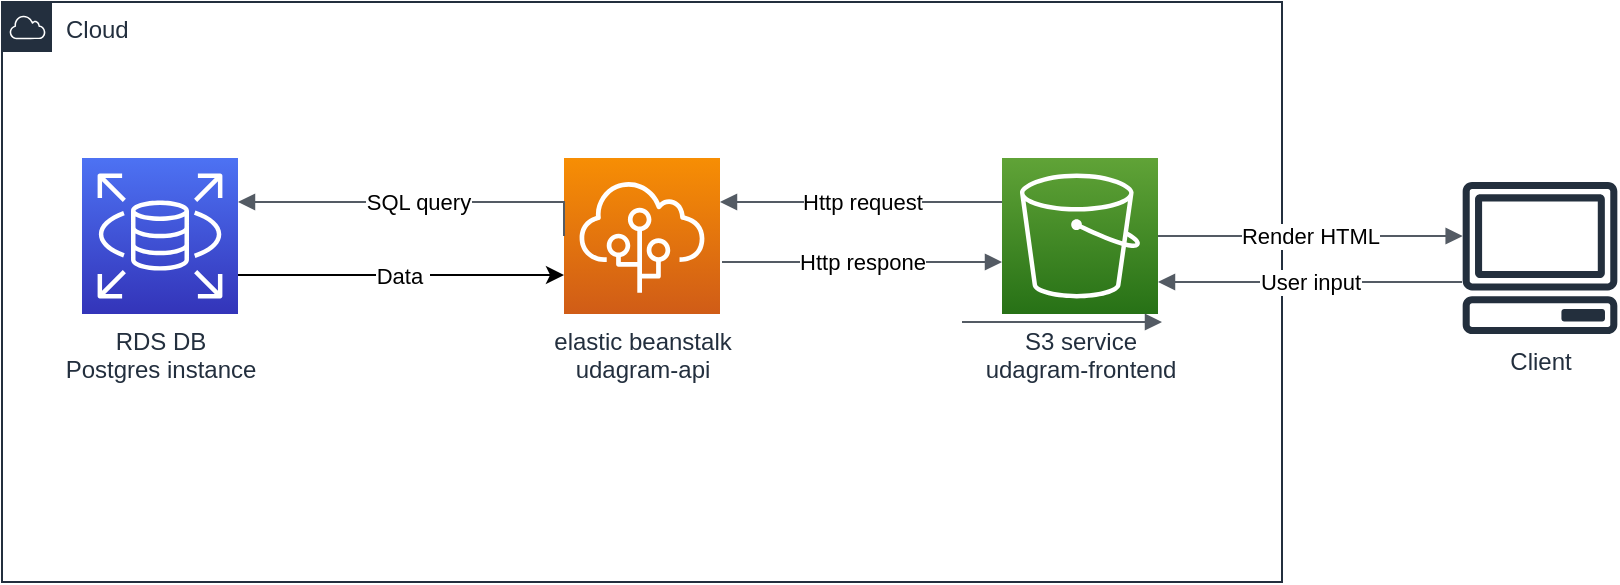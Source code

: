 <mxfile version="20.2.3" type="device"><diagram id="dZgL6LZQju5ceCXr5-mR" name="Page-1"><mxGraphModel dx="1278" dy="579" grid="1" gridSize="10" guides="1" tooltips="1" connect="1" arrows="1" fold="1" page="1" pageScale="1" pageWidth="850" pageHeight="1100" math="0" shadow="0"><root><mxCell id="0"/><mxCell id="1" parent="0"/><mxCell id="vR9hTP_zLpQlZ1kTsmFv-1" value="Client" style="sketch=0;outlineConnect=0;fontColor=#232F3E;gradientColor=none;fillColor=#232F3D;strokeColor=none;dashed=0;verticalLabelPosition=bottom;verticalAlign=top;align=center;html=1;fontSize=12;fontStyle=0;aspect=fixed;pointerEvents=1;shape=mxgraph.aws4.client;" vertex="1" parent="1"><mxGeometry x="740" y="230" width="78" height="76" as="geometry"/></mxCell><mxCell id="vR9hTP_zLpQlZ1kTsmFv-5" value="Cloud&lt;br&gt;" style="points=[[0,0],[0.25,0],[0.5,0],[0.75,0],[1,0],[1,0.25],[1,0.5],[1,0.75],[1,1],[0.75,1],[0.5,1],[0.25,1],[0,1],[0,0.75],[0,0.5],[0,0.25]];outlineConnect=0;gradientColor=none;html=1;whiteSpace=wrap;fontSize=12;fontStyle=0;container=1;pointerEvents=0;collapsible=0;recursiveResize=0;shape=mxgraph.aws4.group;grIcon=mxgraph.aws4.group_aws_cloud;strokeColor=#232F3E;fillColor=none;verticalAlign=top;align=left;spacingLeft=30;fontColor=#232F3E;dashed=0;" vertex="1" parent="1"><mxGeometry x="10" y="140" width="640" height="290" as="geometry"/></mxCell><mxCell id="vR9hTP_zLpQlZ1kTsmFv-4" value="S3 service&lt;br&gt;udagram-frontend" style="sketch=0;points=[[0,0,0],[0.25,0,0],[0.5,0,0],[0.75,0,0],[1,0,0],[0,1,0],[0.25,1,0],[0.5,1,0],[0.75,1,0],[1,1,0],[0,0.25,0],[0,0.5,0],[0,0.75,0],[1,0.25,0],[1,0.5,0],[1,0.75,0]];outlineConnect=0;fontColor=#232F3E;gradientColor=#60A337;gradientDirection=north;fillColor=#277116;strokeColor=#ffffff;dashed=0;verticalLabelPosition=bottom;verticalAlign=top;align=center;html=1;fontSize=12;fontStyle=0;aspect=fixed;shape=mxgraph.aws4.resourceIcon;resIcon=mxgraph.aws4.s3;" vertex="1" parent="vR9hTP_zLpQlZ1kTsmFv-5"><mxGeometry x="500" y="78" width="78" height="78" as="geometry"/></mxCell><mxCell id="vR9hTP_zLpQlZ1kTsmFv-2" value="elastic beanstalk&lt;br&gt;udagram-api" style="sketch=0;points=[[0,0,0],[0.25,0,0],[0.5,0,0],[0.75,0,0],[1,0,0],[0,1,0],[0.25,1,0],[0.5,1,0],[0.75,1,0],[1,1,0],[0,0.25,0],[0,0.5,0],[0,0.75,0],[1,0.25,0],[1,0.5,0],[1,0.75,0]];outlineConnect=0;fontColor=#232F3E;gradientColor=#F78E04;gradientDirection=north;fillColor=#D05C17;strokeColor=#ffffff;dashed=0;verticalLabelPosition=bottom;verticalAlign=top;align=center;html=1;fontSize=12;fontStyle=0;aspect=fixed;shape=mxgraph.aws4.resourceIcon;resIcon=mxgraph.aws4.elastic_beanstalk;" vertex="1" parent="vR9hTP_zLpQlZ1kTsmFv-5"><mxGeometry x="281" y="78" width="78" height="78" as="geometry"/></mxCell><mxCell id="vR9hTP_zLpQlZ1kTsmFv-12" value="Data&amp;nbsp;" style="edgeStyle=orthogonalEdgeStyle;rounded=0;orthogonalLoop=1;jettySize=auto;html=1;exitX=1;exitY=0.75;exitDx=0;exitDy=0;exitPerimeter=0;entryX=0;entryY=0.75;entryDx=0;entryDy=0;entryPerimeter=0;" edge="1" parent="vR9hTP_zLpQlZ1kTsmFv-5" source="vR9hTP_zLpQlZ1kTsmFv-3" target="vR9hTP_zLpQlZ1kTsmFv-2"><mxGeometry relative="1" as="geometry"/></mxCell><mxCell id="vR9hTP_zLpQlZ1kTsmFv-3" value="RDS DB&lt;br&gt;Postgres instance" style="sketch=0;points=[[0,0,0],[0.25,0,0],[0.5,0,0],[0.75,0,0],[1,0,0],[0,1,0],[0.25,1,0],[0.5,1,0],[0.75,1,0],[1,1,0],[0,0.25,0],[0,0.5,0],[0,0.75,0],[1,0.25,0],[1,0.5,0],[1,0.75,0]];outlineConnect=0;fontColor=#232F3E;gradientColor=#4D72F3;gradientDirection=north;fillColor=#3334B9;strokeColor=#ffffff;dashed=0;verticalLabelPosition=bottom;verticalAlign=top;align=center;html=1;fontSize=12;fontStyle=0;aspect=fixed;shape=mxgraph.aws4.resourceIcon;resIcon=mxgraph.aws4.rds;" vertex="1" parent="vR9hTP_zLpQlZ1kTsmFv-5"><mxGeometry x="40" y="78" width="78" height="78" as="geometry"/></mxCell><mxCell id="vR9hTP_zLpQlZ1kTsmFv-6" value="SQL query" style="edgeStyle=orthogonalEdgeStyle;html=1;endArrow=none;elbow=vertical;startArrow=block;startFill=1;strokeColor=#545B64;rounded=0;entryX=0;entryY=0.5;entryDx=0;entryDy=0;entryPerimeter=0;" edge="1" parent="vR9hTP_zLpQlZ1kTsmFv-5" source="vR9hTP_zLpQlZ1kTsmFv-3" target="vR9hTP_zLpQlZ1kTsmFv-2"><mxGeometry width="100" relative="1" as="geometry"><mxPoint x="160" y="100" as="sourcePoint"/><mxPoint x="260" y="100" as="targetPoint"/><Array as="points"><mxPoint x="281" y="100"/></Array></mxGeometry></mxCell><mxCell id="vR9hTP_zLpQlZ1kTsmFv-8" value="User input" style="edgeStyle=orthogonalEdgeStyle;html=1;endArrow=none;elbow=vertical;startArrow=block;startFill=1;strokeColor=#545B64;rounded=0;" edge="1" parent="vR9hTP_zLpQlZ1kTsmFv-5" source="vR9hTP_zLpQlZ1kTsmFv-4"><mxGeometry width="100" relative="1" as="geometry"><mxPoint x="630" y="140" as="sourcePoint"/><mxPoint x="730" y="140" as="targetPoint"/><Array as="points"><mxPoint x="620" y="140"/><mxPoint x="620" y="140"/></Array></mxGeometry></mxCell><mxCell id="vR9hTP_zLpQlZ1kTsmFv-9" value="Http request" style="edgeStyle=orthogonalEdgeStyle;html=1;endArrow=none;elbow=vertical;startArrow=block;startFill=1;strokeColor=#545B64;rounded=0;" edge="1" parent="vR9hTP_zLpQlZ1kTsmFv-5" source="vR9hTP_zLpQlZ1kTsmFv-2"><mxGeometry width="100" relative="1" as="geometry"><mxPoint x="440" y="100" as="sourcePoint"/><mxPoint x="500" y="100" as="targetPoint"/><Array as="points"><mxPoint x="410" y="100"/><mxPoint x="410" y="100"/></Array></mxGeometry></mxCell><mxCell id="vR9hTP_zLpQlZ1kTsmFv-10" value="Http respone" style="edgeStyle=orthogonalEdgeStyle;html=1;endArrow=block;elbow=vertical;startArrow=none;endFill=1;strokeColor=#545B64;rounded=0;" edge="1" parent="vR9hTP_zLpQlZ1kTsmFv-5" target="vR9hTP_zLpQlZ1kTsmFv-4"><mxGeometry width="100" relative="1" as="geometry"><mxPoint x="360" y="130" as="sourcePoint"/><mxPoint x="460" y="130" as="targetPoint"/><Array as="points"><mxPoint x="450" y="130"/><mxPoint x="450" y="130"/></Array></mxGeometry></mxCell><mxCell id="vR9hTP_zLpQlZ1kTsmFv-7" value="Render HTML" style="edgeStyle=orthogonalEdgeStyle;html=1;endArrow=block;elbow=vertical;startArrow=none;endFill=1;strokeColor=#545B64;rounded=0;" edge="1" parent="1" source="vR9hTP_zLpQlZ1kTsmFv-4" target="vR9hTP_zLpQlZ1kTsmFv-1"><mxGeometry width="100" relative="1" as="geometry"><mxPoint x="490" y="300" as="sourcePoint"/><mxPoint x="670" y="270" as="targetPoint"/><Array as="points"><mxPoint x="720" y="257"/><mxPoint x="720" y="257"/></Array></mxGeometry></mxCell><mxCell id="vR9hTP_zLpQlZ1kTsmFv-11" value="" style="edgeStyle=orthogonalEdgeStyle;html=1;endArrow=block;elbow=vertical;startArrow=none;endFill=1;strokeColor=#545B64;rounded=0;" edge="1" parent="1"><mxGeometry width="100" relative="1" as="geometry"><mxPoint x="490" y="300" as="sourcePoint"/><mxPoint x="590" y="300" as="targetPoint"/></mxGeometry></mxCell></root></mxGraphModel></diagram></mxfile>